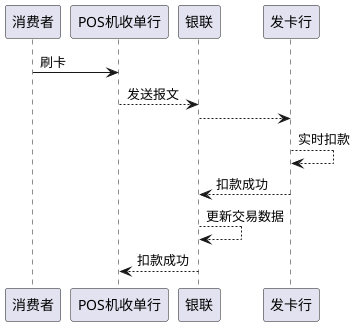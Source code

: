 @startuml
消费者 -> POS机收单行: 刷卡
POS机收单行 --> 银联: 发送报文
银联-->发卡行
发卡行-->发卡行:实时扣款
发卡行-->银联:扣款成功
银联-->银联:更新交易数据
银联-->POS机收单行:扣款成功
@enduml
